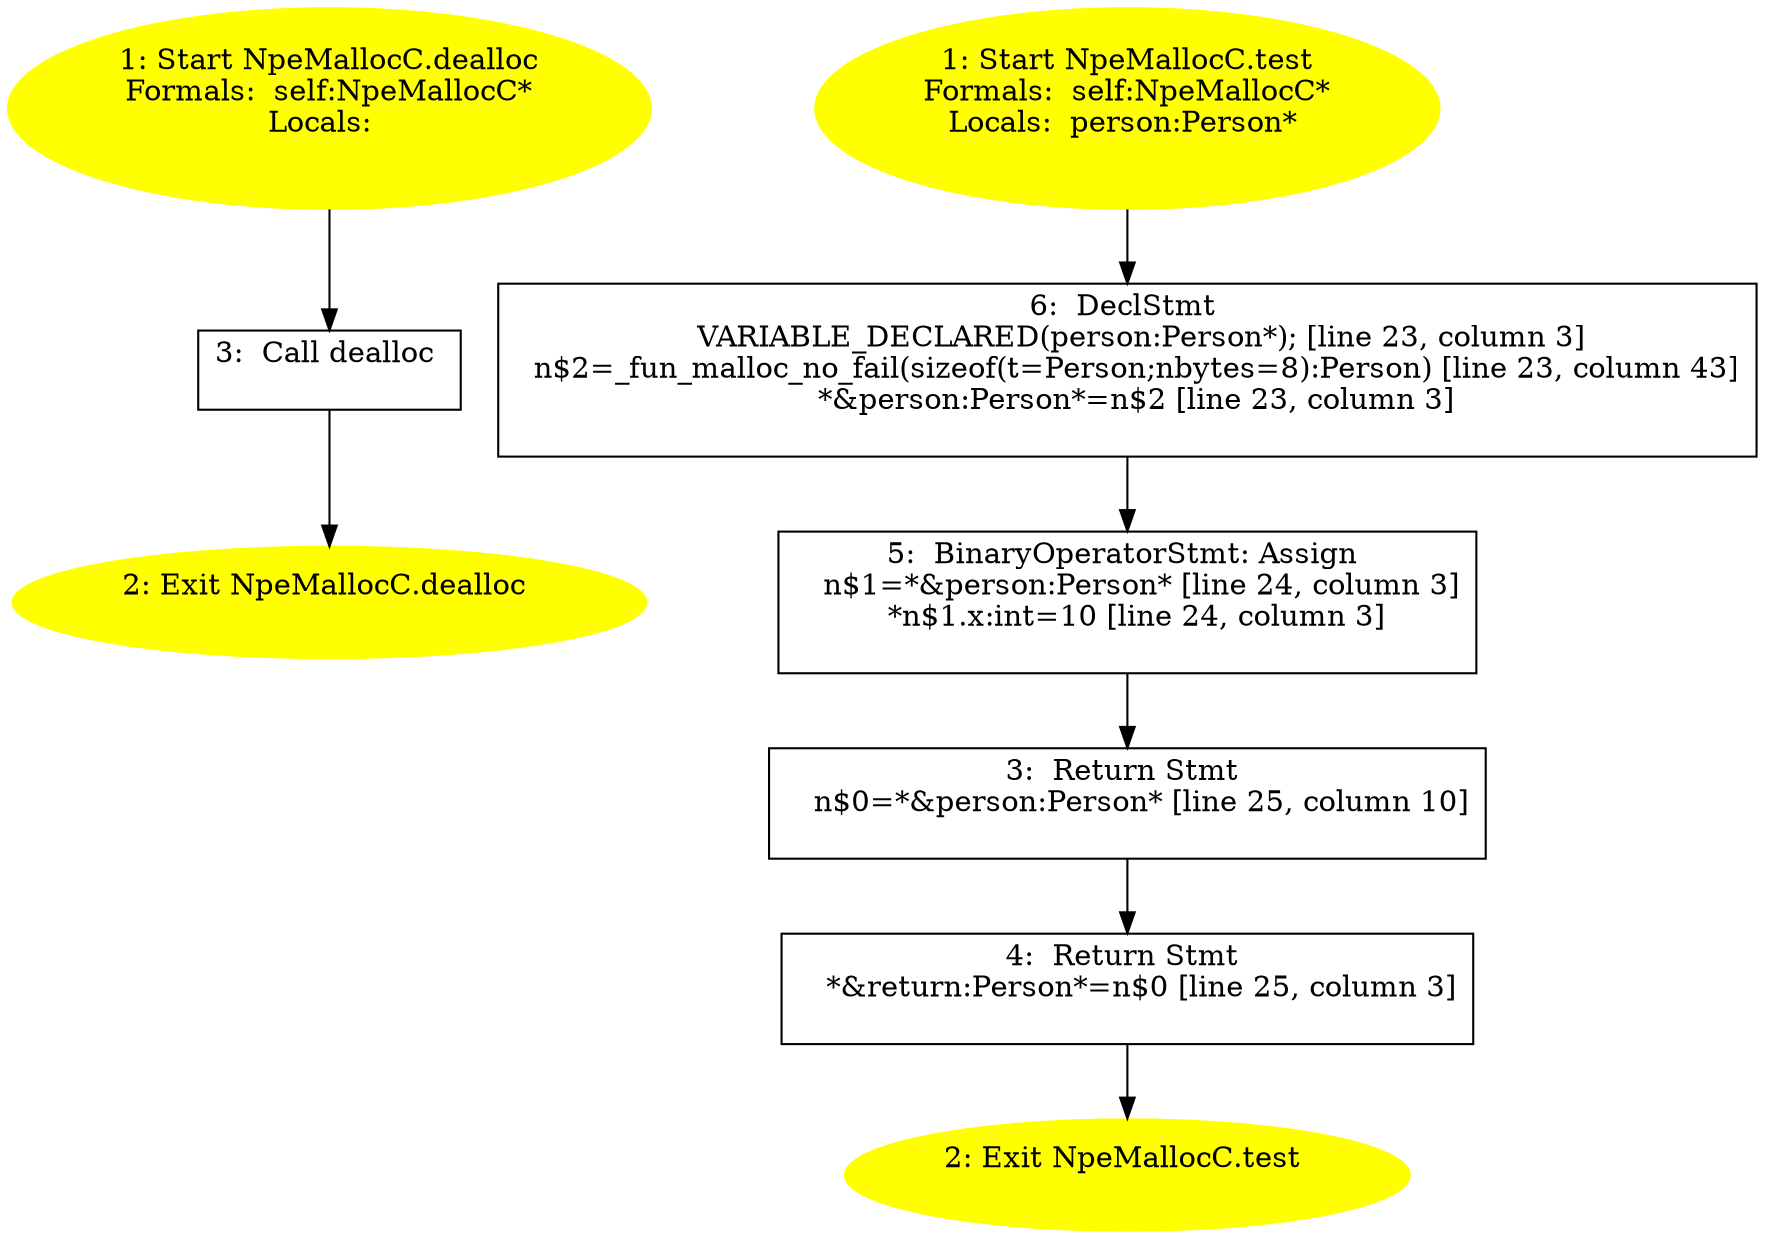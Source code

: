 /* @generated */
digraph cfg {
"dealloc#NpeMallocC#instance.284c29ca815697ec1f10b1449c2b53cc_1" [label="1: Start NpeMallocC.dealloc\nFormals:  self:NpeMallocC*\nLocals:  \n  " color=yellow style=filled]
	

	 "dealloc#NpeMallocC#instance.284c29ca815697ec1f10b1449c2b53cc_1" -> "dealloc#NpeMallocC#instance.284c29ca815697ec1f10b1449c2b53cc_3" ;
"dealloc#NpeMallocC#instance.284c29ca815697ec1f10b1449c2b53cc_2" [label="2: Exit NpeMallocC.dealloc \n  " color=yellow style=filled]
	

"dealloc#NpeMallocC#instance.284c29ca815697ec1f10b1449c2b53cc_3" [label="3:  Call dealloc \n  " shape="box"]
	

	 "dealloc#NpeMallocC#instance.284c29ca815697ec1f10b1449c2b53cc_3" -> "dealloc#NpeMallocC#instance.284c29ca815697ec1f10b1449c2b53cc_2" ;
"test#NpeMallocC#instance.736ba93f935cc64d6e9c549cc16c07a7_1" [label="1: Start NpeMallocC.test\nFormals:  self:NpeMallocC*\nLocals:  person:Person* \n  " color=yellow style=filled]
	

	 "test#NpeMallocC#instance.736ba93f935cc64d6e9c549cc16c07a7_1" -> "test#NpeMallocC#instance.736ba93f935cc64d6e9c549cc16c07a7_6" ;
"test#NpeMallocC#instance.736ba93f935cc64d6e9c549cc16c07a7_2" [label="2: Exit NpeMallocC.test \n  " color=yellow style=filled]
	

"test#NpeMallocC#instance.736ba93f935cc64d6e9c549cc16c07a7_3" [label="3:  Return Stmt \n   n$0=*&person:Person* [line 25, column 10]\n " shape="box"]
	

	 "test#NpeMallocC#instance.736ba93f935cc64d6e9c549cc16c07a7_3" -> "test#NpeMallocC#instance.736ba93f935cc64d6e9c549cc16c07a7_4" ;
"test#NpeMallocC#instance.736ba93f935cc64d6e9c549cc16c07a7_4" [label="4:  Return Stmt \n   *&return:Person*=n$0 [line 25, column 3]\n " shape="box"]
	

	 "test#NpeMallocC#instance.736ba93f935cc64d6e9c549cc16c07a7_4" -> "test#NpeMallocC#instance.736ba93f935cc64d6e9c549cc16c07a7_2" ;
"test#NpeMallocC#instance.736ba93f935cc64d6e9c549cc16c07a7_5" [label="5:  BinaryOperatorStmt: Assign \n   n$1=*&person:Person* [line 24, column 3]\n  *n$1.x:int=10 [line 24, column 3]\n " shape="box"]
	

	 "test#NpeMallocC#instance.736ba93f935cc64d6e9c549cc16c07a7_5" -> "test#NpeMallocC#instance.736ba93f935cc64d6e9c549cc16c07a7_3" ;
"test#NpeMallocC#instance.736ba93f935cc64d6e9c549cc16c07a7_6" [label="6:  DeclStmt \n   VARIABLE_DECLARED(person:Person*); [line 23, column 3]\n  n$2=_fun_malloc_no_fail(sizeof(t=Person;nbytes=8):Person) [line 23, column 43]\n  *&person:Person*=n$2 [line 23, column 3]\n " shape="box"]
	

	 "test#NpeMallocC#instance.736ba93f935cc64d6e9c549cc16c07a7_6" -> "test#NpeMallocC#instance.736ba93f935cc64d6e9c549cc16c07a7_5" ;
}
